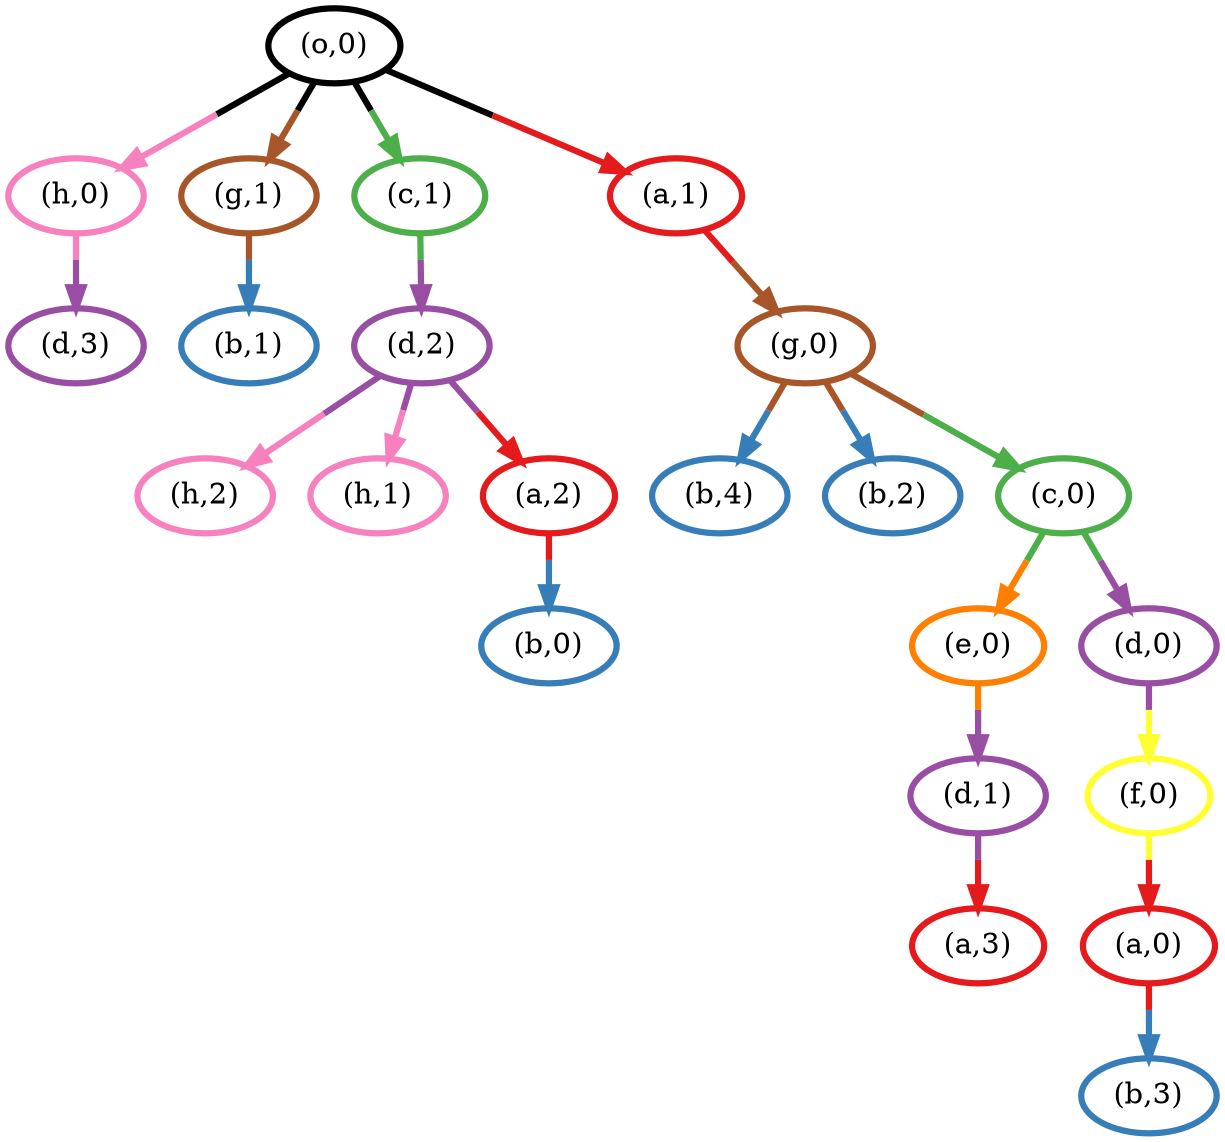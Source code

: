 digraph G {
	22 [penwidth=3,colorscheme=set19,color=11,label="(o,0)"]
	21 [penwidth=3,colorscheme=set19,color=4,label="(d,3)"]
	20 [penwidth=3,colorscheme=set19,color=8,label="(h,0)"]
	19 [penwidth=3,colorscheme=set19,color=2,label="(b,1)"]
	18 [penwidth=3,colorscheme=set19,color=7,label="(g,1)"]
	17 [penwidth=3,colorscheme=set19,color=2,label="(b,4)"]
	16 [penwidth=3,colorscheme=set19,color=2,label="(b,2)"]
	15 [penwidth=3,colorscheme=set19,color=8,label="(h,2)"]
	14 [penwidth=3,colorscheme=set19,color=8,label="(h,1)"]
	13 [penwidth=3,colorscheme=set19,color=1,label="(a,3)"]
	12 [penwidth=3,colorscheme=set19,color=4,label="(d,1)"]
	11 [penwidth=3,colorscheme=set19,color=6,label="(f,0)"]
	10 [penwidth=3,colorscheme=set19,color=4,label="(d,2)"]
	9 [penwidth=3,colorscheme=set19,color=3,label="(c,1)"]
	8 [penwidth=3,colorscheme=set19,color=5,label="(e,0)"]
	7 [penwidth=3,colorscheme=set19,color=4,label="(d,0)"]
	6 [penwidth=3,colorscheme=set19,color=3,label="(c,0)"]
	5 [penwidth=3,colorscheme=set19,color=2,label="(b,0)"]
	4 [penwidth=3,colorscheme=set19,color=1,label="(a,2)"]
	3 [penwidth=3,colorscheme=set19,color=7,label="(g,0)"]
	2 [penwidth=3,colorscheme=set19,color=1,label="(a,1)"]
	1 [penwidth=3,colorscheme=set19,color=2,label="(b,3)"]
	0 [penwidth=3,colorscheme=set19,color=1,label="(a,0)"]
	22 -> 20 [penwidth=3,colorscheme=set19,color="11;0.5:8"]
	22 -> 18 [penwidth=3,colorscheme=set19,color="11;0.5:7"]
	22 -> 9 [penwidth=3,colorscheme=set19,color="11;0.5:3"]
	22 -> 2 [penwidth=3,colorscheme=set19,color="11;0.5:1"]
	20 -> 21 [penwidth=3,colorscheme=set19,color="8;0.5:4"]
	18 -> 19 [penwidth=3,colorscheme=set19,color="7;0.5:2"]
	12 -> 13 [penwidth=3,colorscheme=set19,color="4;0.5:1"]
	11 -> 0 [penwidth=3,colorscheme=set19,color="6;0.5:1"]
	10 -> 15 [penwidth=3,colorscheme=set19,color="4;0.5:8"]
	10 -> 14 [penwidth=3,colorscheme=set19,color="4;0.5:8"]
	10 -> 4 [penwidth=3,colorscheme=set19,color="4;0.5:1"]
	9 -> 10 [penwidth=3,colorscheme=set19,color="3;0.5:4"]
	8 -> 12 [penwidth=3,colorscheme=set19,color="5;0.5:4"]
	7 -> 11 [penwidth=3,colorscheme=set19,color="4;0.5:6"]
	6 -> 8 [penwidth=3,colorscheme=set19,color="3;0.5:5"]
	6 -> 7 [penwidth=3,colorscheme=set19,color="3;0.5:4"]
	4 -> 5 [penwidth=3,colorscheme=set19,color="1;0.5:2"]
	3 -> 6 [penwidth=3,colorscheme=set19,color="7;0.5:3"]
	3 -> 17 [penwidth=3,colorscheme=set19,color="7;0.5:2"]
	3 -> 16 [penwidth=3,colorscheme=set19,color="7;0.5:2"]
	2 -> 3 [penwidth=3,colorscheme=set19,color="1;0.5:7"]
	0 -> 1 [penwidth=3,colorscheme=set19,color="1;0.5:2"]
}
